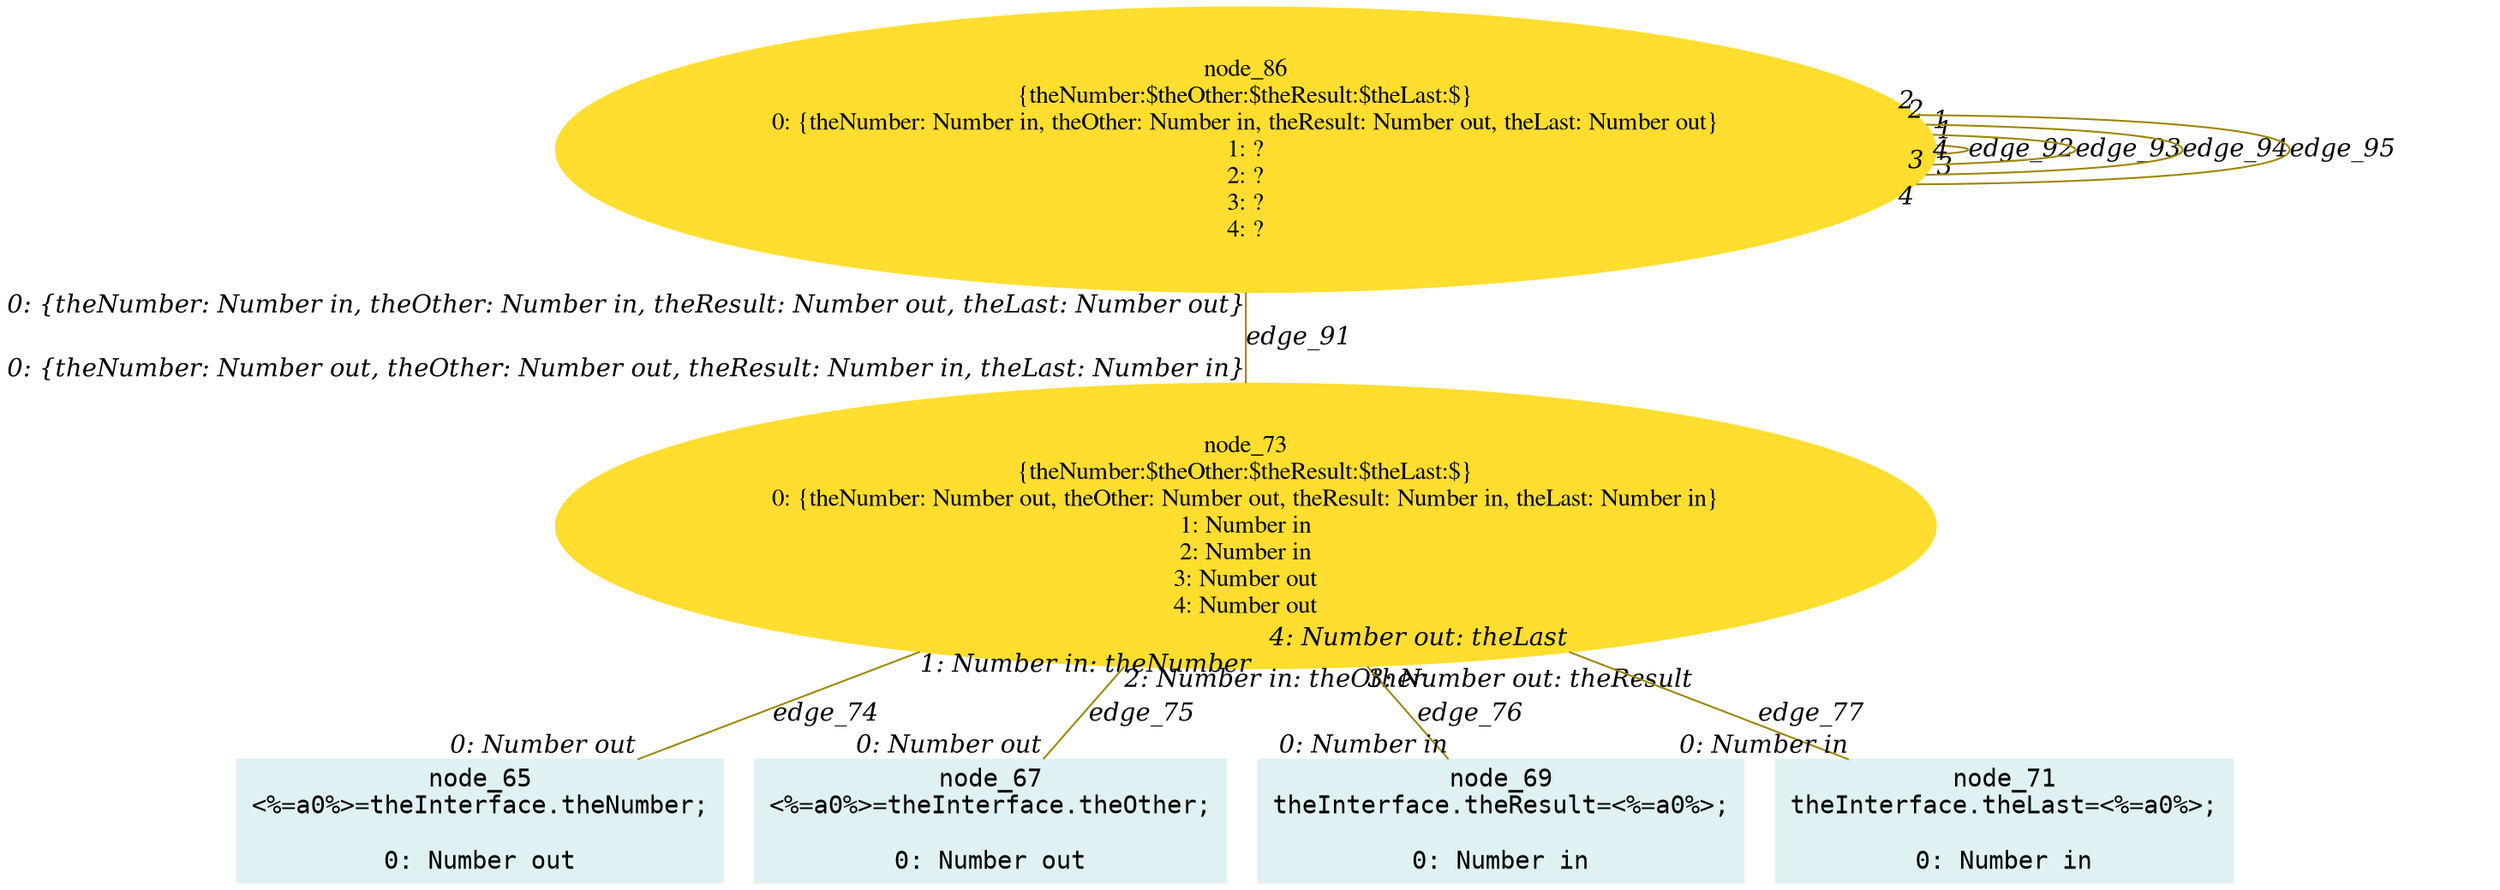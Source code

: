 digraph g{node_65 [shape="box", style="filled", color="#dff1f2", fontname="Courier", label="node_65
<%=a0%>=theInterface.theNumber;

0: Number out" ]
node_67 [shape="box", style="filled", color="#dff1f2", fontname="Courier", label="node_67
<%=a0%>=theInterface.theOther;

0: Number out" ]
node_69 [shape="box", style="filled", color="#dff1f2", fontname="Courier", label="node_69
theInterface.theResult=<%=a0%>;

0: Number in" ]
node_71 [shape="box", style="filled", color="#dff1f2", fontname="Courier", label="node_71
theInterface.theLast=<%=a0%>;

0: Number in" ]
node_73 [shape="ellipse", style="filled", color="#ffde2f", fontname="Times", label="node_73
{theNumber:$theOther:$theResult:$theLast:$}
0: {theNumber: Number out, theOther: Number out, theResult: Number in, theLast: Number in}
1: Number in
2: Number in
3: Number out
4: Number out" ]
node_86 [shape="ellipse", style="filled", color="#ffde2f", fontname="Times", label="node_86
{theNumber:$theOther:$theResult:$theLast:$}
0: {theNumber: Number in, theOther: Number in, theResult: Number out, theLast: Number out}
1: ?
2: ?
3: ?
4: ?" ]
node_73 -> node_65 [dir=none, arrowHead=none, fontname="Times-Italic", arrowsize=1, color="#9d8400", label="edge_74",  headlabel="0: Number out", taillabel="1: Number in: theNumber" ]
node_73 -> node_67 [dir=none, arrowHead=none, fontname="Times-Italic", arrowsize=1, color="#9d8400", label="edge_75",  headlabel="0: Number out", taillabel="2: Number in: theOther" ]
node_73 -> node_69 [dir=none, arrowHead=none, fontname="Times-Italic", arrowsize=1, color="#9d8400", label="edge_76",  headlabel="0: Number in", taillabel="3: Number out: theResult" ]
node_73 -> node_71 [dir=none, arrowHead=none, fontname="Times-Italic", arrowsize=1, color="#9d8400", label="edge_77",  headlabel="0: Number in", taillabel="4: Number out: theLast" ]
node_86 -> node_73 [dir=none, arrowHead=none, fontname="Times-Italic", arrowsize=1, color="#9d8400", label="edge_91",  headlabel="0: {theNumber: Number out, theOther: Number out, theResult: Number in, theLast: Number in}", taillabel="0: {theNumber: Number in, theOther: Number in, theResult: Number out, theLast: Number out}" ]
node_86 -> node_86 [dir=none, arrowHead=none, fontname="Times-Italic", arrowsize=1, color="#9d8400", label="edge_92",  headlabel="3", taillabel="1" ]
node_86 -> node_86 [dir=none, arrowHead=none, fontname="Times-Italic", arrowsize=1, color="#9d8400", label="edge_93",  headlabel="4", taillabel="1" ]
node_86 -> node_86 [dir=none, arrowHead=none, fontname="Times-Italic", arrowsize=1, color="#9d8400", label="edge_94",  headlabel="3", taillabel="2" ]
node_86 -> node_86 [dir=none, arrowHead=none, fontname="Times-Italic", arrowsize=1, color="#9d8400", label="edge_95",  headlabel="4", taillabel="2" ]
}